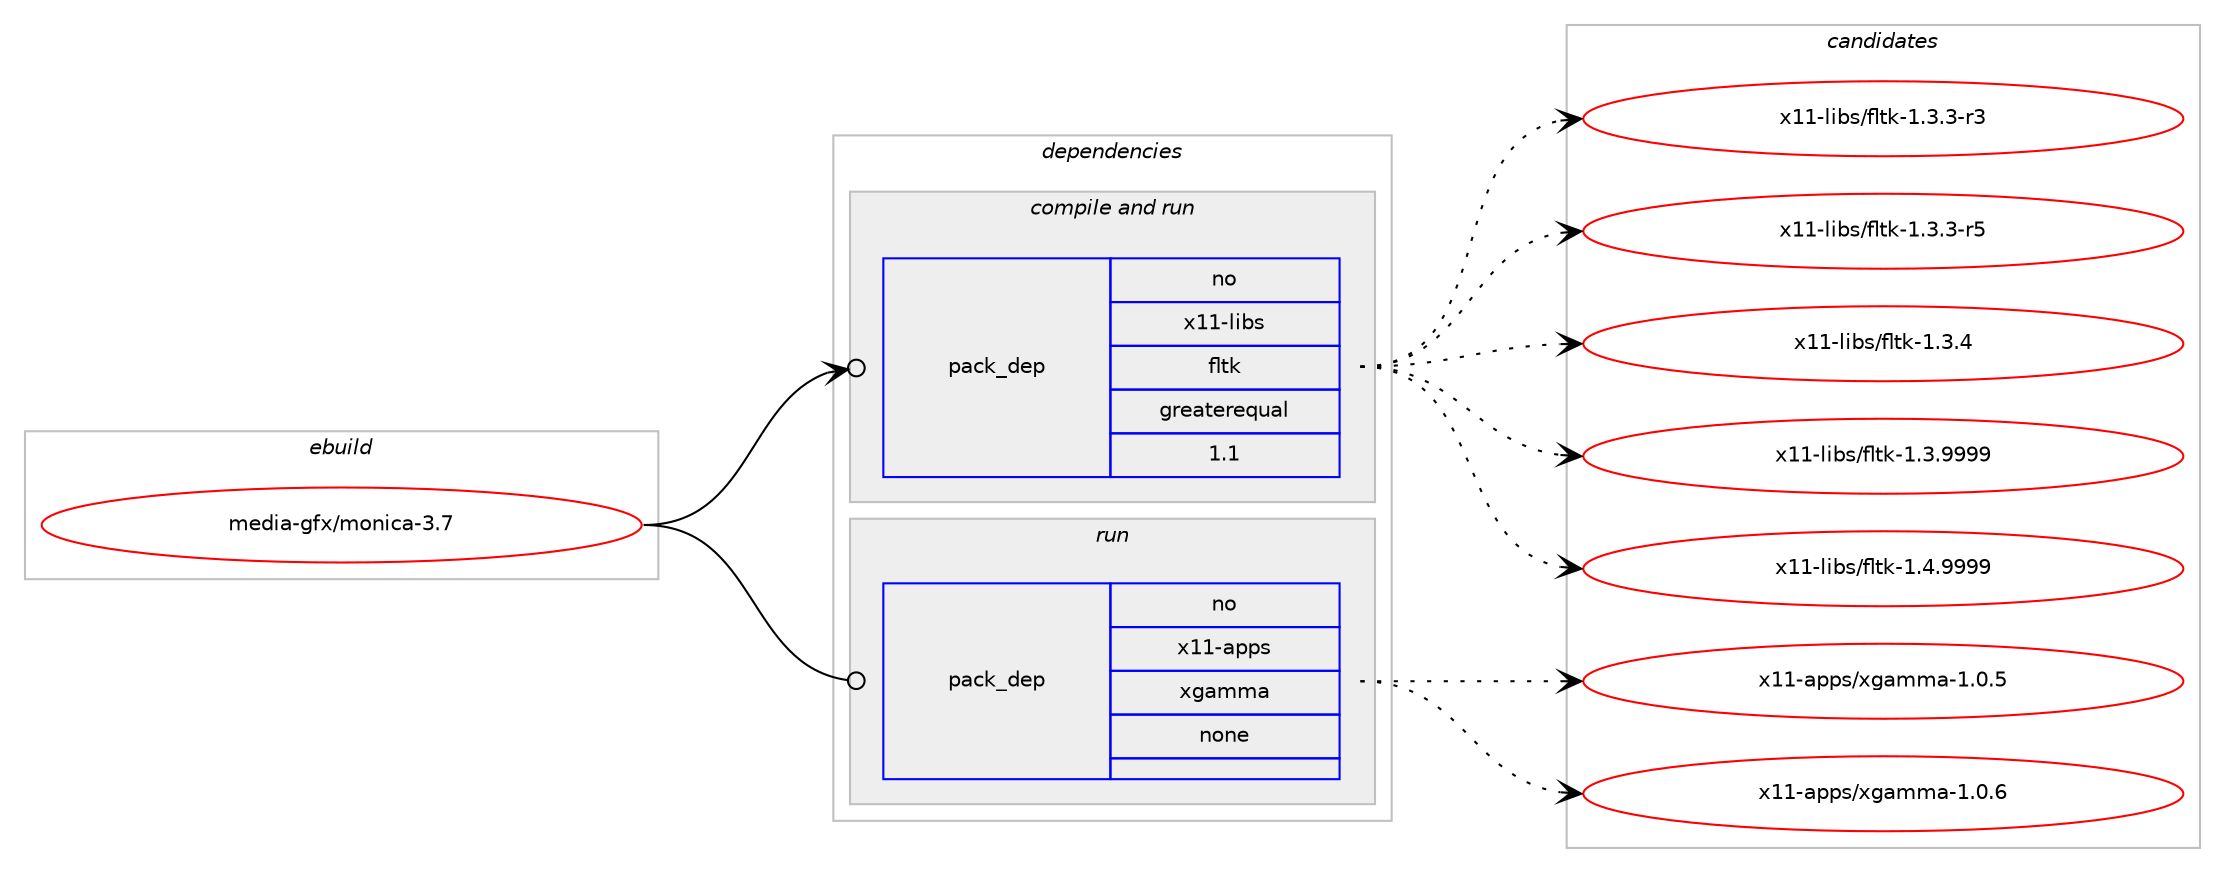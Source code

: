 digraph prolog {

# *************
# Graph options
# *************

newrank=true;
concentrate=true;
compound=true;
graph [rankdir=LR,fontname=Helvetica,fontsize=10,ranksep=1.5];#, ranksep=2.5, nodesep=0.2];
edge  [arrowhead=vee];
node  [fontname=Helvetica,fontsize=10];

# **********
# The ebuild
# **********

subgraph cluster_leftcol {
color=gray;
rank=same;
label=<<i>ebuild</i>>;
id [label="media-gfx/monica-3.7", color=red, width=4, href="../media-gfx/monica-3.7.svg"];
}

# ****************
# The dependencies
# ****************

subgraph cluster_midcol {
color=gray;
label=<<i>dependencies</i>>;
subgraph cluster_compile {
fillcolor="#eeeeee";
style=filled;
label=<<i>compile</i>>;
}
subgraph cluster_compileandrun {
fillcolor="#eeeeee";
style=filled;
label=<<i>compile and run</i>>;
subgraph pack262997 {
dependency356739 [label=<<TABLE BORDER="0" CELLBORDER="1" CELLSPACING="0" CELLPADDING="4" WIDTH="220"><TR><TD ROWSPAN="6" CELLPADDING="30">pack_dep</TD></TR><TR><TD WIDTH="110">no</TD></TR><TR><TD>x11-libs</TD></TR><TR><TD>fltk</TD></TR><TR><TD>greaterequal</TD></TR><TR><TD>1.1</TD></TR></TABLE>>, shape=none, color=blue];
}
id:e -> dependency356739:w [weight=20,style="solid",arrowhead="odotvee"];
}
subgraph cluster_run {
fillcolor="#eeeeee";
style=filled;
label=<<i>run</i>>;
subgraph pack262998 {
dependency356740 [label=<<TABLE BORDER="0" CELLBORDER="1" CELLSPACING="0" CELLPADDING="4" WIDTH="220"><TR><TD ROWSPAN="6" CELLPADDING="30">pack_dep</TD></TR><TR><TD WIDTH="110">no</TD></TR><TR><TD>x11-apps</TD></TR><TR><TD>xgamma</TD></TR><TR><TD>none</TD></TR><TR><TD></TD></TR></TABLE>>, shape=none, color=blue];
}
id:e -> dependency356740:w [weight=20,style="solid",arrowhead="odot"];
}
}

# **************
# The candidates
# **************

subgraph cluster_choices {
rank=same;
color=gray;
label=<<i>candidates</i>>;

subgraph choice262997 {
color=black;
nodesep=1;
choice12049494510810598115471021081161074549465146514511451 [label="x11-libs/fltk-1.3.3-r3", color=red, width=4,href="../x11-libs/fltk-1.3.3-r3.svg"];
choice12049494510810598115471021081161074549465146514511453 [label="x11-libs/fltk-1.3.3-r5", color=red, width=4,href="../x11-libs/fltk-1.3.3-r5.svg"];
choice1204949451081059811547102108116107454946514652 [label="x11-libs/fltk-1.3.4", color=red, width=4,href="../x11-libs/fltk-1.3.4.svg"];
choice1204949451081059811547102108116107454946514657575757 [label="x11-libs/fltk-1.3.9999", color=red, width=4,href="../x11-libs/fltk-1.3.9999.svg"];
choice1204949451081059811547102108116107454946524657575757 [label="x11-libs/fltk-1.4.9999", color=red, width=4,href="../x11-libs/fltk-1.4.9999.svg"];
dependency356739:e -> choice12049494510810598115471021081161074549465146514511451:w [style=dotted,weight="100"];
dependency356739:e -> choice12049494510810598115471021081161074549465146514511453:w [style=dotted,weight="100"];
dependency356739:e -> choice1204949451081059811547102108116107454946514652:w [style=dotted,weight="100"];
dependency356739:e -> choice1204949451081059811547102108116107454946514657575757:w [style=dotted,weight="100"];
dependency356739:e -> choice1204949451081059811547102108116107454946524657575757:w [style=dotted,weight="100"];
}
subgraph choice262998 {
color=black;
nodesep=1;
choice12049494597112112115471201039710910997454946484653 [label="x11-apps/xgamma-1.0.5", color=red, width=4,href="../x11-apps/xgamma-1.0.5.svg"];
choice12049494597112112115471201039710910997454946484654 [label="x11-apps/xgamma-1.0.6", color=red, width=4,href="../x11-apps/xgamma-1.0.6.svg"];
dependency356740:e -> choice12049494597112112115471201039710910997454946484653:w [style=dotted,weight="100"];
dependency356740:e -> choice12049494597112112115471201039710910997454946484654:w [style=dotted,weight="100"];
}
}

}
